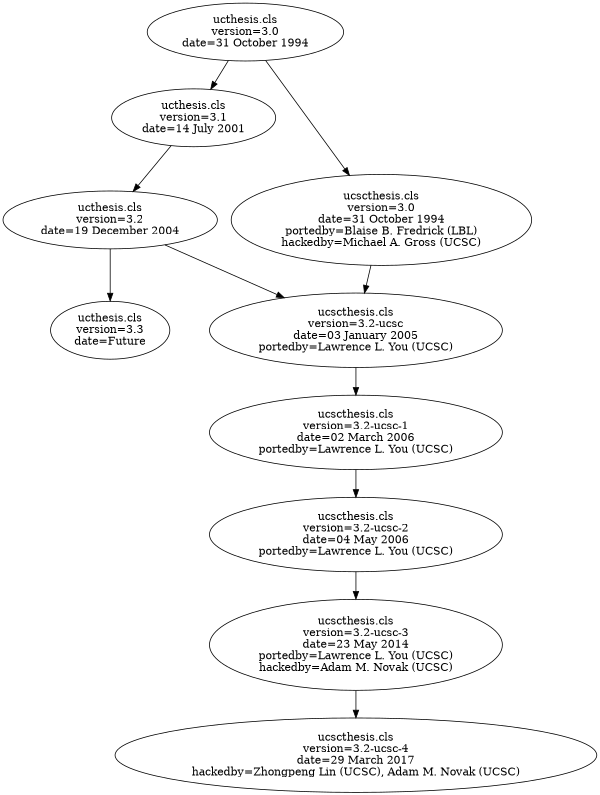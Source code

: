 // dot file for generating graphs using a tool like graphviz
//
// 2005-01-03  History of the ucscthesis.cls (3.2-ucsc)
// 2006-03-02  Fixed history, added the latest iteration (3.2-ucsc-1)
// 2006-05-04  Fixed history, added the latest iteration (3.2-ucsc-2), added page size
// 2014-05-23  Added new node for Git repo version (3.2-ucsc-3)
//

digraph "ucscthesis.cls"
	{
		size="4.0,6.0";

		// UC (Berkeley, semesters)
		ucthesis30 [label="ucthesis.cls\nversion=3.0\ndate=31 October 1994"];
		ucthesis31 [label="ucthesis.cls\nversion=3.1\ndate=14 July 2001"];
		ucthesis32 [label="ucthesis.cls\nversion=3.2\ndate=19 December 2004"];
		ucthesis33 [label="ucthesis.cls\nversion=3.3\ndate=Future"];

		// UCSC (Santa Cruz, quarters, wider margins)
		ucscthesis30 [label="ucscthesis.cls\nversion=3.0\ndate=31 October 1994\nportedby=Blaise B. Fredrick (LBL)\nhackedby=Michael A. Gross (UCSC)"];
		ucscthesis32 [label="ucscthesis.cls\nversion=3.2-ucsc\ndate=03 January 2005\nportedby=Lawrence L. You (UCSC)"];
		ucscthesis321 [label="ucscthesis.cls\nversion=3.2-ucsc-1\ndate=02 March 2006\nportedby=Lawrence L. You (UCSC)"];
		// Restored copyright notice to conform with Grad Div guidelines
		ucscthesis322 [label="ucscthesis.cls\nversion=3.2-ucsc-2\ndate=04 May 2006\nportedby=Lawrence L. You (UCSC)"];
		ucscthesis323 [label="ucscthesis.cls\nversion=3.2-ucsc-3\ndate=23 May 2014\nportedby=Lawrence L. You (UCSC)\nhackedby=Adam M. Novak (UCSC)"];
		ucscthesis324 [label="ucscthesis.cls\nversion=3.2-ucsc-4\ndate=29 March 2017\nhackedby=Zhongpeng Lin (UCSC), Adam M. Novak (UCSC)"];

		ucthesis30 -> ucscthesis30;
		ucthesis30 -> ucthesis31;
		ucthesis31 -> ucthesis32;
		ucscthesis30 -> ucscthesis32;
		ucthesis32 -> ucscthesis32;
		ucthesis32 -> ucthesis33;
		ucscthesis32 -> ucscthesis321;
		ucscthesis321 -> ucscthesis322;
		ucscthesis322 -> ucscthesis323;
		ucscthesis323 -> ucscthesis324;
	}
